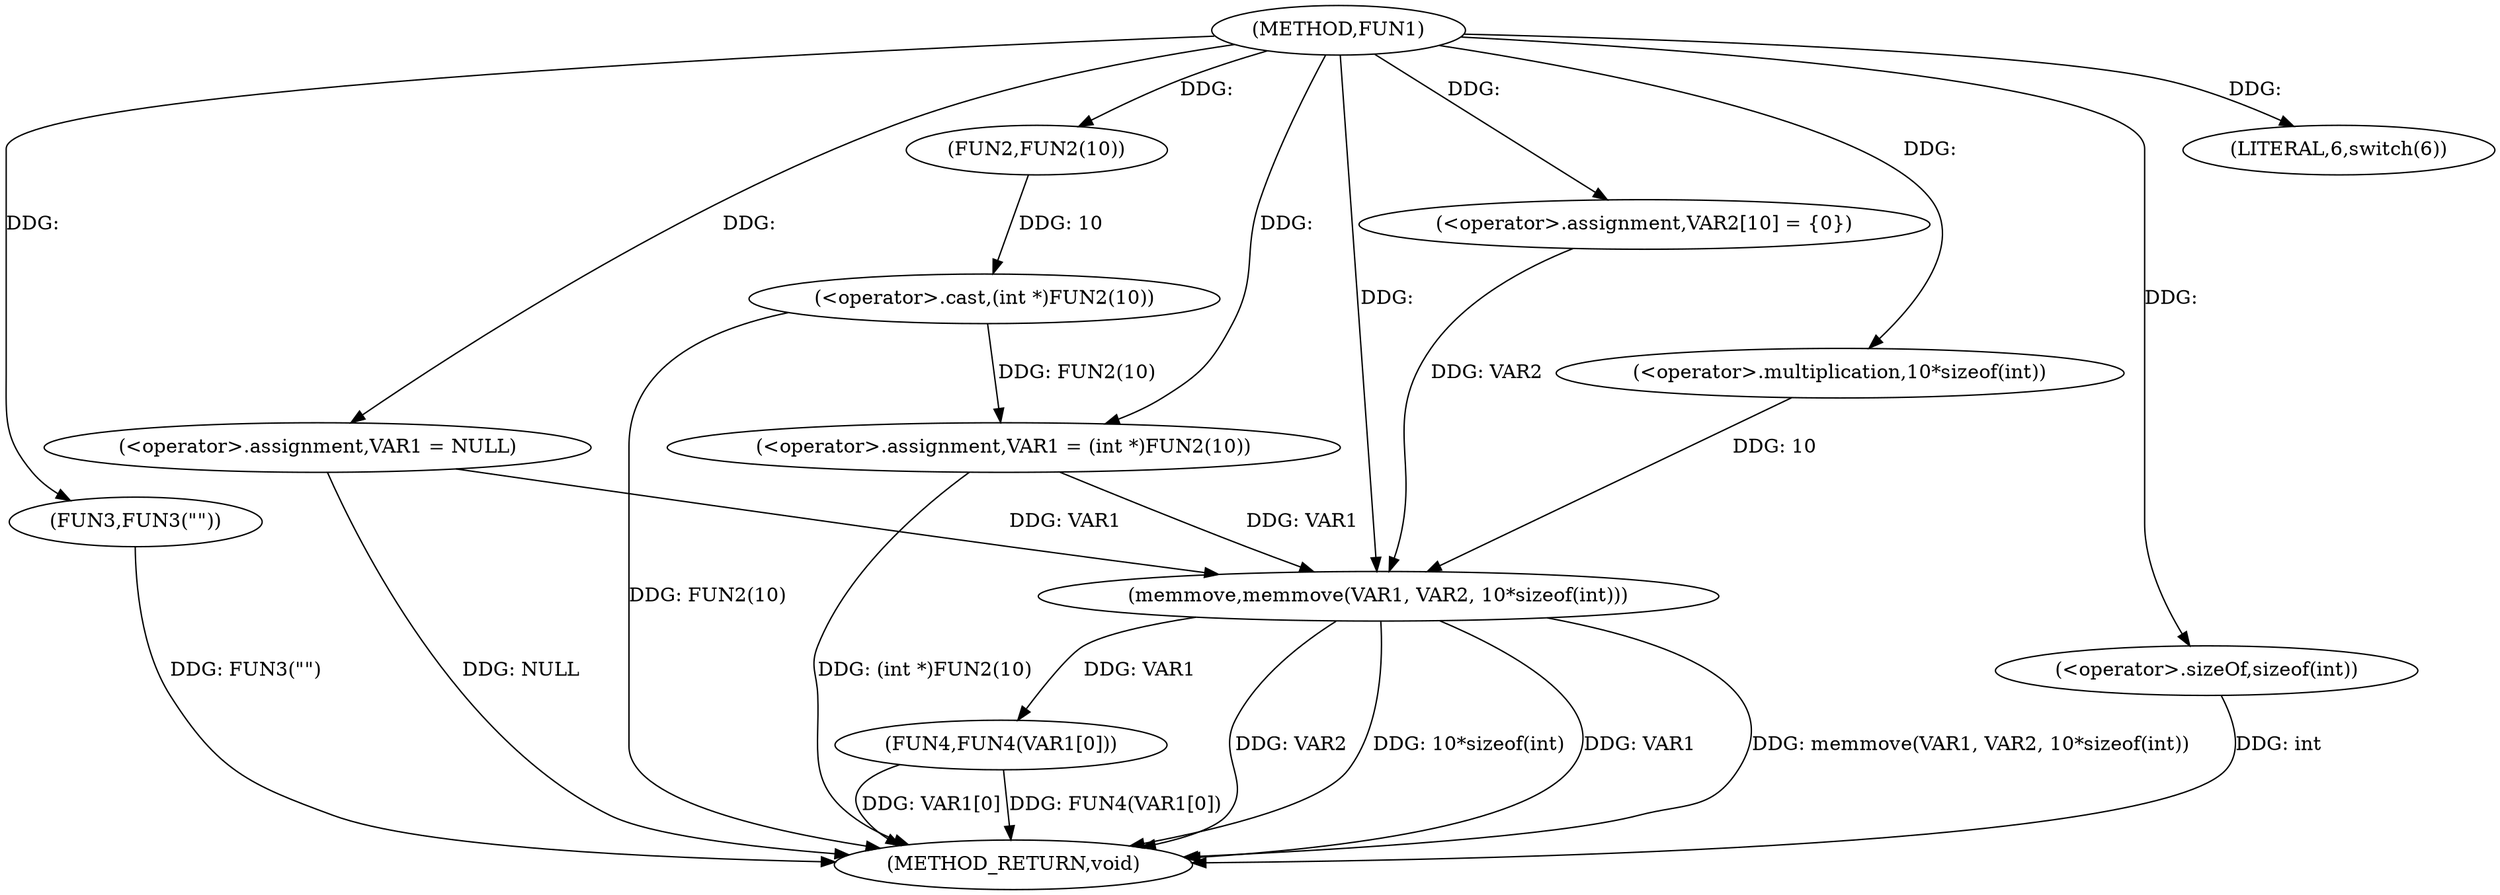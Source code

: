 digraph FUN1 {  
"1000100" [label = "(METHOD,FUN1)" ]
"1000136" [label = "(METHOD_RETURN,void)" ]
"1000103" [label = "(<operator>.assignment,VAR1 = NULL)" ]
"1000107" [label = "(LITERAL,6,switch(6))" ]
"1000110" [label = "(<operator>.assignment,VAR1 = (int *)FUN2(10))" ]
"1000112" [label = "(<operator>.cast,(int *)FUN2(10))" ]
"1000114" [label = "(FUN2,FUN2(10))" ]
"1000118" [label = "(FUN3,FUN3(\"\"))" ]
"1000123" [label = "(<operator>.assignment,VAR2[10] = {0})" ]
"1000125" [label = "(memmove,memmove(VAR1, VAR2, 10*sizeof(int)))" ]
"1000128" [label = "(<operator>.multiplication,10*sizeof(int))" ]
"1000130" [label = "(<operator>.sizeOf,sizeof(int))" ]
"1000132" [label = "(FUN4,FUN4(VAR1[0]))" ]
  "1000125" -> "1000136"  [ label = "DDG: memmove(VAR1, VAR2, 10*sizeof(int))"] 
  "1000103" -> "1000136"  [ label = "DDG: NULL"] 
  "1000112" -> "1000136"  [ label = "DDG: FUN2(10)"] 
  "1000125" -> "1000136"  [ label = "DDG: VAR2"] 
  "1000118" -> "1000136"  [ label = "DDG: FUN3(\"\")"] 
  "1000125" -> "1000136"  [ label = "DDG: 10*sizeof(int)"] 
  "1000130" -> "1000136"  [ label = "DDG: int"] 
  "1000125" -> "1000136"  [ label = "DDG: VAR1"] 
  "1000132" -> "1000136"  [ label = "DDG: FUN4(VAR1[0])"] 
  "1000132" -> "1000136"  [ label = "DDG: VAR1[0]"] 
  "1000110" -> "1000136"  [ label = "DDG: (int *)FUN2(10)"] 
  "1000100" -> "1000103"  [ label = "DDG: "] 
  "1000100" -> "1000107"  [ label = "DDG: "] 
  "1000112" -> "1000110"  [ label = "DDG: FUN2(10)"] 
  "1000100" -> "1000110"  [ label = "DDG: "] 
  "1000114" -> "1000112"  [ label = "DDG: 10"] 
  "1000100" -> "1000114"  [ label = "DDG: "] 
  "1000100" -> "1000118"  [ label = "DDG: "] 
  "1000100" -> "1000123"  [ label = "DDG: "] 
  "1000103" -> "1000125"  [ label = "DDG: VAR1"] 
  "1000110" -> "1000125"  [ label = "DDG: VAR1"] 
  "1000100" -> "1000125"  [ label = "DDG: "] 
  "1000123" -> "1000125"  [ label = "DDG: VAR2"] 
  "1000128" -> "1000125"  [ label = "DDG: 10"] 
  "1000100" -> "1000128"  [ label = "DDG: "] 
  "1000100" -> "1000130"  [ label = "DDG: "] 
  "1000125" -> "1000132"  [ label = "DDG: VAR1"] 
}
